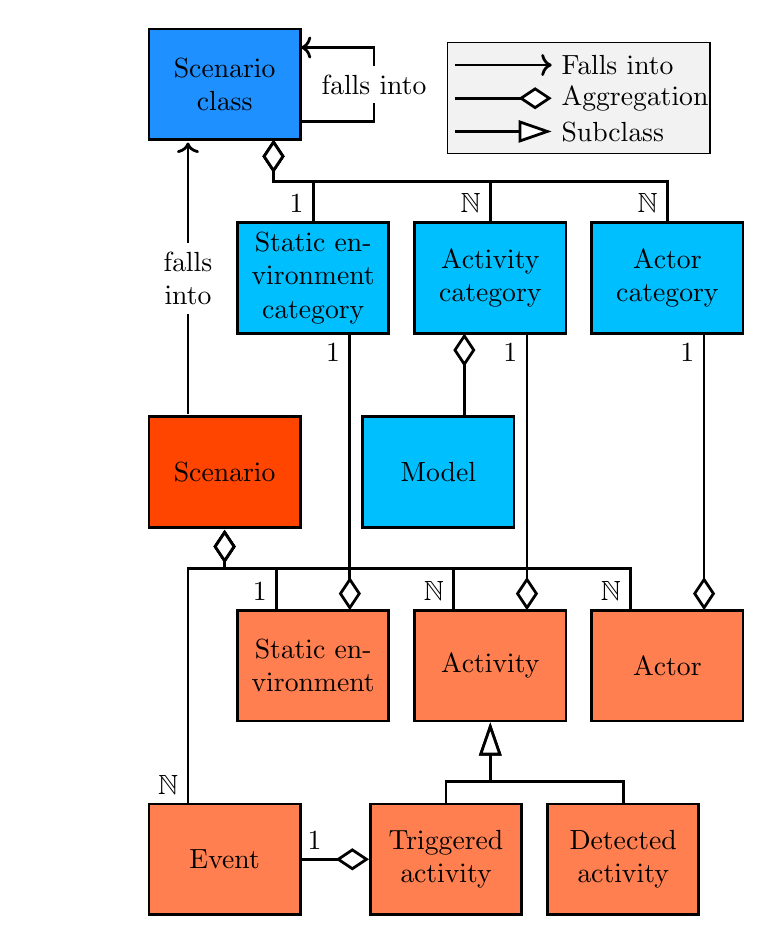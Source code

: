 \definecolor{scenarioclass}{RGB}{30, 144, 255}
\definecolor{category}{RGB}{0, 191, 255}
\definecolor{scenario}{RGB}{255, 69, 0}
\definecolor{otherclass}{RGB}{255, 127, 80}
\newlength\blockwidth
\newlength\blockheight
\newlength\blockx
\newlength\blocky
\newlength\legendwidth
\setlength{\blockwidth}{5.3em}
\setlength{\blockheight}{4em}
\setlength{\blockx}{6.4em}
\setlength{\blocky}{-7em}
\setlength{\legendwidth}{3.5em}
\tikzstyle{class}=[draw, text width=\blockwidth-.5em, align=center, minimum height=\blockheight, line width=1pt, minimum width=\blockwidth]
\tikzstyle{aggregation}=[-{Diamond[width=8pt, length=12pt, fill=white]}, line width=1pt]
\tikzstyle{falls into}=[->, line width=1pt]
\tikzstyle{superclass}=[-{Triangle[width=8pt, length=12pt, fill=white]}, line width=1pt]
\begin{tikzpicture}
% Classes
\node[class, fill=scenarioclass](scenario class) at (.5\blockx,0) {Scenario class};
\node[class, fill=category](staticcategory) at (\blockx, \blocky) {Static environment category};
\node[class, fill=category](activitycategory) at (2\blockx, \blocky) {Activity category};
\node[class, fill=category](model) at (1.5\blockx+0.25\blockwidth, 2\blocky) {Model};
\node[class, fill=category](actorcategory) at (3\blockx, \blocky) {Actor category};
\node[class, fill=scenario](scenario) at (.5\blockx, 2\blocky) {Scenario};
\node[class, fill=otherclass](static) at (\blockx, 3\blocky) {Static environment};
\node[class, fill=otherclass](activity) at (2\blockx, 3\blocky) {Activity};
\node[class, fill=otherclass](actor) at (3\blockx, 3\blocky) {Actor};
\node[class, fill=otherclass](triggered) at (1.75\blockx, 4\blocky) {Triggered activity};
\node[class, fill=otherclass](detected) at (2.75\blockx, 4\blocky) {Detected activity};
\node[class, fill=otherclass](event) at (0.5\blockx, 4\blocky) {Event};

% Aggregation arrows for the scenario class
\node[coordinate, below of=scenario class, node distance=-\blocky/2, xshift=\blockwidth/3](helper scenario class){};
\node[coordinate, below of=scenario class, node distance=\blockheight/2, xshift=\blockwidth/3](aggregation scenario class){};
\foreach \class in {static, activity, actor}
{
	\node[coordinate, above of=\class category, node distance=\blockheight/2](helper \class){};  % Needed for later
	\draw[aggregation] (\class category) |- (helper scenario class) -- (aggregation scenario class);
}
\node[anchor=south east] at (helper static) {1};
\node[anchor=south east] at (helper activity) {$\mathbb{N}$};
\node[anchor=south east] at (helper actor) {$\mathbb{N}$};

% Aggregation arrow for the model
\node[coordinate, above of=model, node distance=\blockheight/2, xshift=-\blockwidth/8+\blockx/4](aggregation model){};
\node[coordinate, below of=activitycategory, node distance=\blockheight/2, xshift=\blockwidth/8-\blockx/4](aggregation activity category){};
\draw[aggregation] (aggregation model) -- (aggregation activity category);

% Aggregation arrow for scenario
\node[coordinate, below of=scenario, node distance=-\blocky/2](helper scenario){};
\node[coordinate, below of=scenario, node distance=\blockheight/2+1pt](aggregation scenario){};
\foreach \class in {static, activity, actor, event}
{
	\node[coordinate, above of=\class, node distance=\blockheight/2, xshift=-\blockwidth/4](helper \class){};
	\draw[aggregation] (helper \class) |- (helper scenario) -- (aggregation scenario);
}
\node[anchor=south east] at (helper static) {1};
\node[anchor=south east] at (helper activity) {$\mathbb{N}$};
\node[anchor=south east] at (helper actor) {$\mathbb{N}$};
\node[anchor=south east] at (helper event) {$\mathbb{N}$};

% Aggregations for static environment, activity, and actor
\foreach \class in {static, activity, actor}
{
	\node[coordinate, below of=\class category, node distance=\blockheight/2, xshift=\blockwidth/4](category helper){};
	\node[coordinate, above of=\class, node distance=\blockheight/2, xshift=\blockwidth/4](helper){};
	\draw[aggregation] (category helper) -- (helper);
	\node[anchor=north east] at (category helper) {1};
}

% Aggregation for event -> triggered activity
\draw[aggregation] (event) -- (triggered);
\node[coordinate, right of=event, node distance=\blockwidth/2](helper event) {};
\node[anchor=south west] at (helper event) {1};

% falls into arrows
\node[coordinate, right of=scenario class, node distance=\blockwidth/2+1pt, yshift=-\blockheight/3](helper1){};
\node[coordinate, right of=scenario class, node distance=\blockwidth/2+1pt, yshift=\blockheight/3](helper2){};
\node[coordinate, right of=helper1, node distance=\blockwidth/2](helper3){};
\node[coordinate, right of=helper2, node distance=\blockwidth/2](helper4){};
\draw[falls into] (helper1) -- (helper3) -- node[fill=white]{falls into} (helper4) -- (helper2);
\node[coordinate, above of=scenario, node distance=\blockheight/2+1pt, xshift=-\blockwidth/4](helper1){};
\node[coordinate, below of=scenario class, node distance=\blockheight/2+1pt, xshift=-\blockwidth/4](helper2){};
\draw[falls into] (helper1) -- node[fill=white, align=center, text width=2em]{falls into} (helper2);

% Superclass arrows
\node[coordinate, below of=activity, node distance=-.6\blocky](helper activity){};
\draw[superclass] (triggered) |- (helper activity) -- (activity);
\draw[superclass] (detected) |- (helper activity) -- (activity);

% Legend
\node[coordinate](legend) at (1.8\blockx, -.5em) {};
\node[draw, left of=legend, node distance=0.3em, minimum height=4em, minimum width=\legendwidth+6em, anchor=west, fill=gray!10]{};
\node[coordinate, right of=legend, node distance=\legendwidth](legend right){};
\draw[aggregation] (legend) -- (legend right);
\node[right of=legend right, node distance=0em, anchor=west]{Aggregation};
\node[coordinate, below of=legend, node distance=1.2em](helper1){};
\node[coordinate, below of=legend right, node distance=1.2em](helper2){};
\draw[superclass] (helper1) -- (helper2);
\node[right of=helper2, node distance=0em, anchor=west]{Subclass};
\node[coordinate, above of=legend, node distance=1.2em](helper1){};
\node[coordinate, above of=legend right, node distance=1.2em](helper2){};
\draw[falls into] (helper1) -- (helper2);
\node[right of=helper2, node distance=0em, anchor=west]{Falls into};

\end{tikzpicture}
